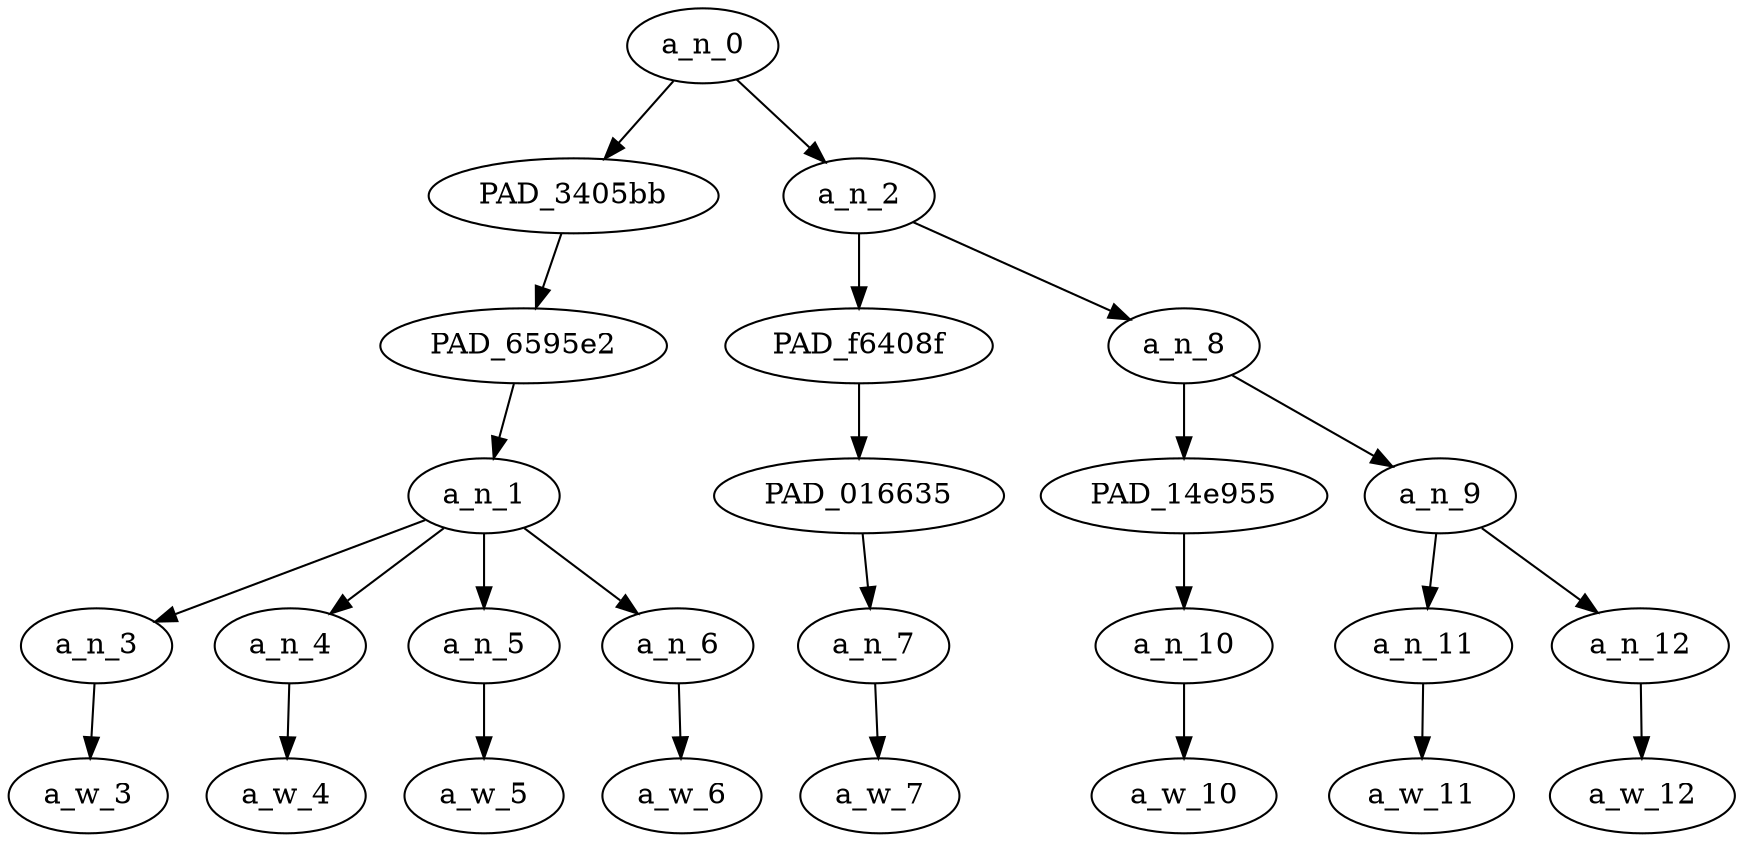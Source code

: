 strict digraph "" {
	a_n_0	[div_dir=-1,
		index=0,
		level=5,
		pos="3.3125,5!",
		text_span="[0, 1, 2, 3, 4, 5, 6, 7]",
		value=1.00000001];
	PAD_3405bb	[div_dir=-1,
		index=0,
		level=4,
		pos="1.5,4!",
		text_span="[0, 1, 2, 3]",
		value=0.46121012];
	a_n_0 -> PAD_3405bb;
	a_n_2	[div_dir=1,
		index=1,
		level=4,
		pos="5.125,4!",
		text_span="[4, 5, 6, 7]",
		value=0.53863761];
	a_n_0 -> a_n_2;
	PAD_6595e2	[div_dir=-1,
		index=0,
		level=3,
		pos="1.5,3!",
		text_span="[0, 1, 2, 3]",
		value=0.46121012];
	PAD_3405bb -> PAD_6595e2;
	a_n_1	[div_dir=-1,
		index=0,
		level=2,
		pos="1.5,2!",
		text_span="[0, 1, 2, 3]",
		value=0.46121012];
	PAD_6595e2 -> a_n_1;
	a_n_3	[div_dir=1,
		index=0,
		level=1,
		pos="0.0,1!",
		text_span="[0]",
		value=0.07528204];
	a_n_1 -> a_n_3;
	a_n_4	[div_dir=1,
		index=1,
		level=1,
		pos="1.0,1!",
		text_span="[1]",
		value=0.10490336];
	a_n_1 -> a_n_4;
	a_n_5	[div_dir=1,
		index=2,
		level=1,
		pos="2.0,1!",
		text_span="[2]",
		value=0.09337559];
	a_n_1 -> a_n_5;
	a_n_6	[div_dir=-1,
		index=3,
		level=1,
		pos="3.0,1!",
		text_span="[3]",
		value=0.18733041];
	a_n_1 -> a_n_6;
	a_w_3	[div_dir=0,
		index=0,
		level=0,
		pos="0,0!",
		text_span="[0]",
		value="<user>"];
	a_n_3 -> a_w_3;
	a_w_4	[div_dir=0,
		index=1,
		level=0,
		pos="1,0!",
		text_span="[1]",
		value="<user>1"];
	a_n_4 -> a_w_4;
	a_w_5	[div_dir=0,
		index=2,
		level=0,
		pos="2,0!",
		text_span="[2]",
		value=i];
	a_n_5 -> a_w_5;
	a_w_6	[div_dir=0,
		index=3,
		level=0,
		pos="3,0!",
		text_span="[3]",
		value=’];
	a_n_6 -> a_w_6;
	PAD_f6408f	[div_dir=1,
		index=1,
		level=3,
		pos="4.0,3!",
		text_span="[4]",
		value=0.08797340];
	a_n_2 -> PAD_f6408f;
	a_n_8	[div_dir=-1,
		index=2,
		level=3,
		pos="6.25,3!",
		text_span="[5, 6, 7]",
		value=0.45064589];
	a_n_2 -> a_n_8;
	PAD_016635	[div_dir=1,
		index=1,
		level=2,
		pos="4.0,2!",
		text_span="[4]",
		value=0.08797340];
	PAD_f6408f -> PAD_016635;
	a_n_7	[div_dir=1,
		index=4,
		level=1,
		pos="4.0,1!",
		text_span="[4]",
		value=0.08797340];
	PAD_016635 -> a_n_7;
	a_w_7	[div_dir=0,
		index=4,
		level=0,
		pos="4,0!",
		text_span="[4]",
		value=m];
	a_n_7 -> a_w_7;
	PAD_14e955	[div_dir=-1,
		index=3,
		level=2,
		pos="7.0,2!",
		text_span="[7]",
		value=0.15928001];
	a_n_8 -> PAD_14e955;
	a_n_9	[div_dir=-1,
		index=2,
		level=2,
		pos="5.5,2!",
		text_span="[5, 6]",
		value=0.29097199];
	a_n_8 -> a_n_9;
	a_n_10	[div_dir=-1,
		index=7,
		level=1,
		pos="7.0,1!",
		text_span="[7]",
		value=0.15928001];
	PAD_14e955 -> a_n_10;
	a_w_10	[div_dir=0,
		index=7,
		level=0,
		pos="7,0!",
		text_span="[7]",
		value=fuck];
	a_n_10 -> a_w_10;
	a_n_11	[div_dir=-1,
		index=5,
		level=1,
		pos="5.0,1!",
		text_span="[5]",
		value=0.11372830];
	a_n_9 -> a_n_11;
	a_n_12	[div_dir=-1,
		index=6,
		level=1,
		pos="6.0,1!",
		text_span="[6]",
		value=0.17703515];
	a_n_9 -> a_n_12;
	a_w_11	[div_dir=0,
		index=5,
		level=0,
		pos="5,0!",
		text_span="[5]",
		value=super];
	a_n_11 -> a_w_11;
	a_w_12	[div_dir=0,
		index=6,
		level=0,
		pos="6,0!",
		text_span="[6]",
		value=gay];
	a_n_12 -> a_w_12;
}
